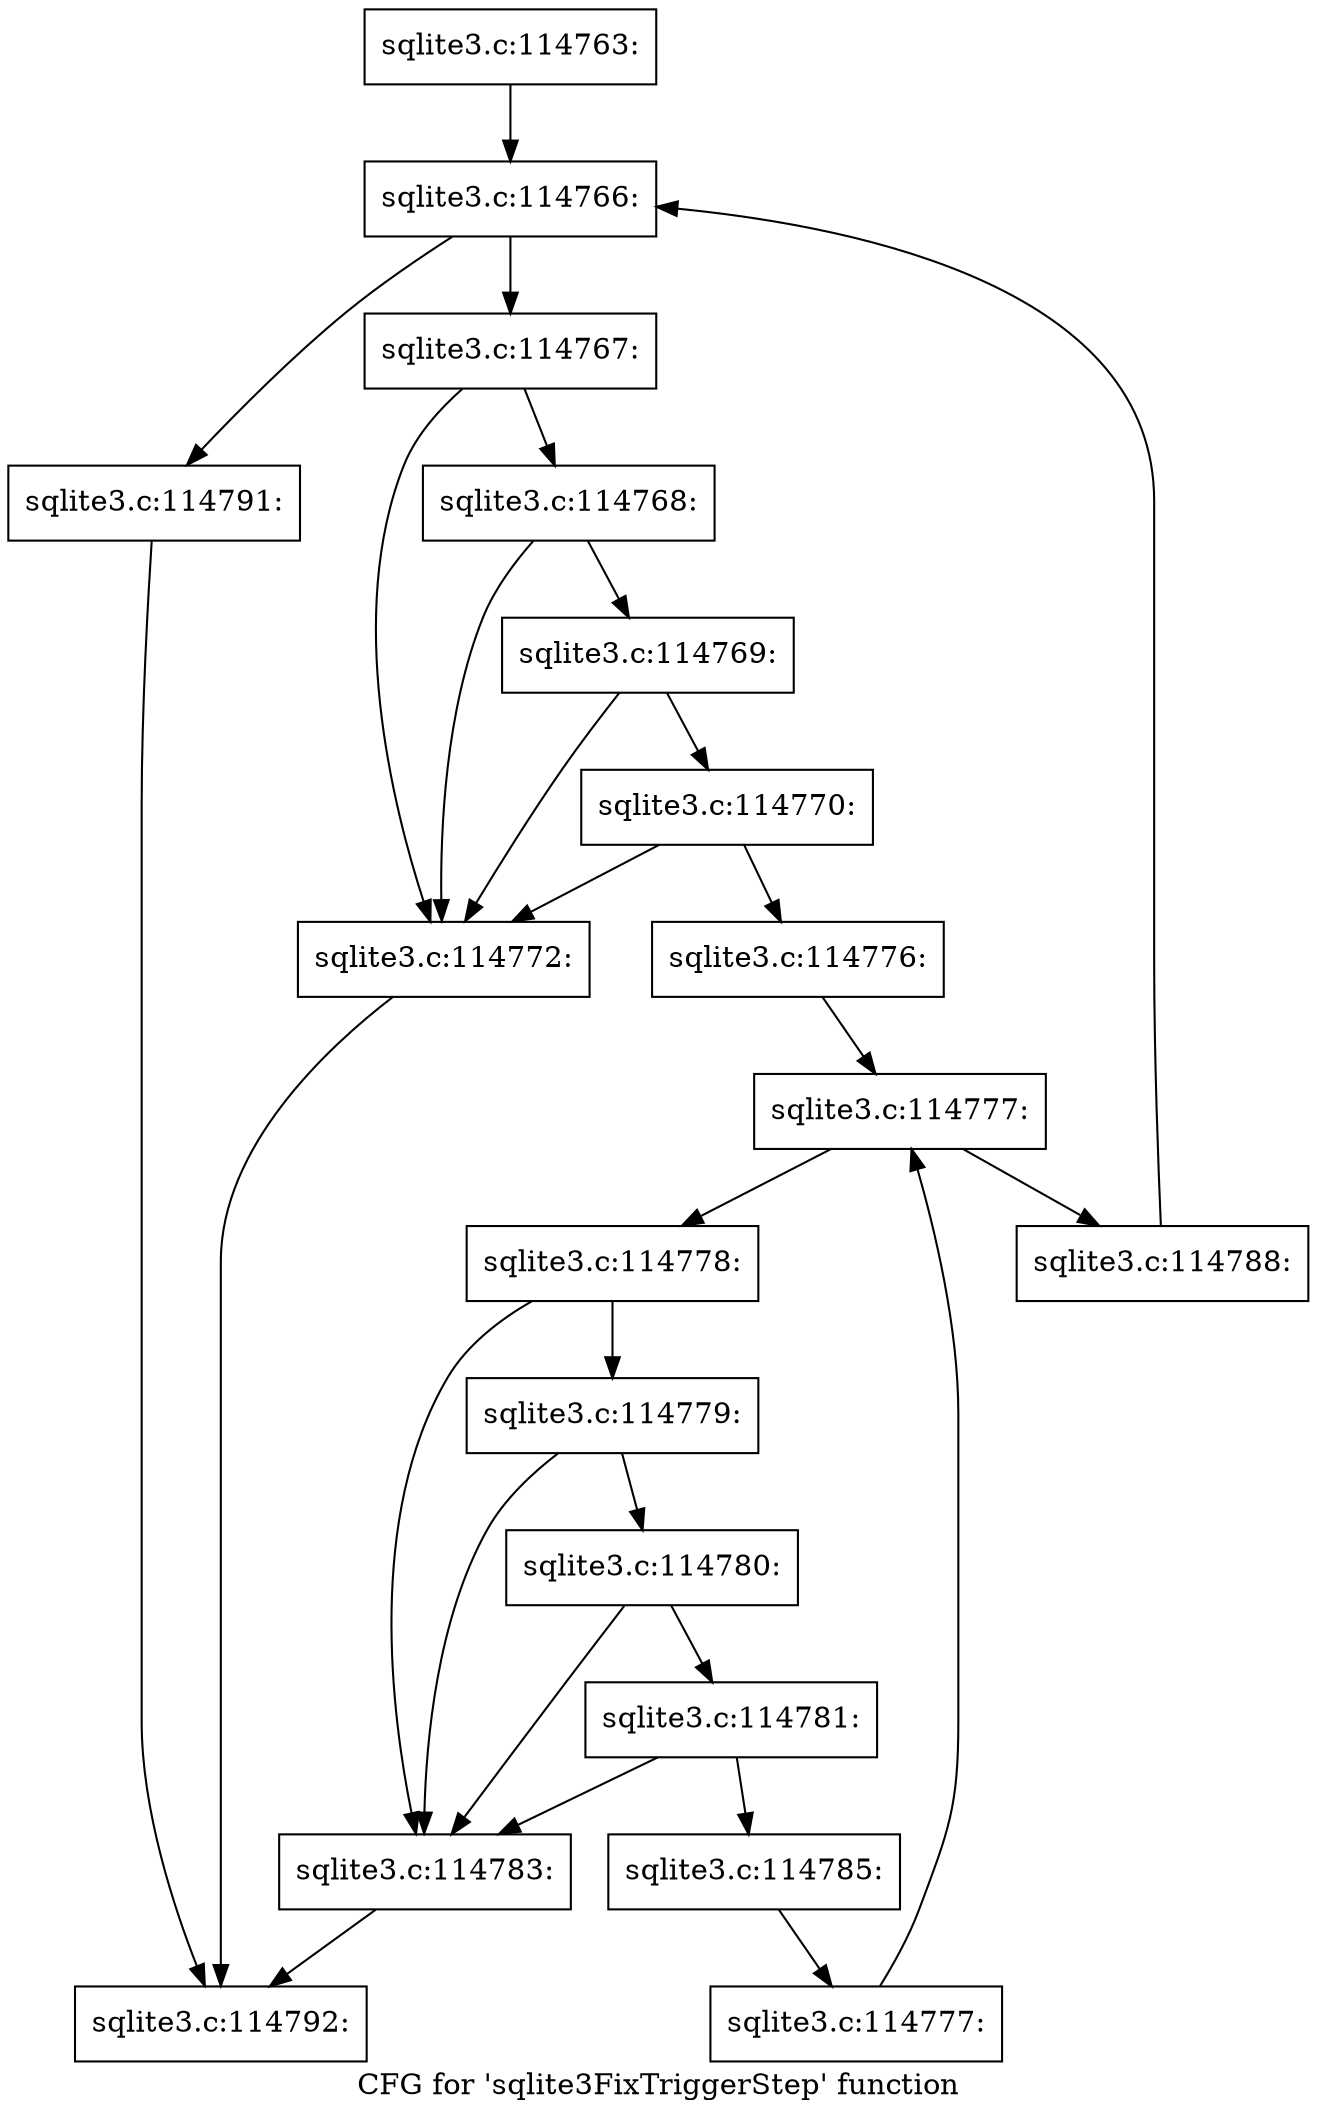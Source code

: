digraph "CFG for 'sqlite3FixTriggerStep' function" {
	label="CFG for 'sqlite3FixTriggerStep' function";

	Node0x55c0fa246550 [shape=record,label="{sqlite3.c:114763:}"];
	Node0x55c0fa246550 -> Node0x55c0fa249100;
	Node0x55c0fa249100 [shape=record,label="{sqlite3.c:114766:}"];
	Node0x55c0fa249100 -> Node0x55c0fa255220;
	Node0x55c0fa249100 -> Node0x55c0fa254f10;
	Node0x55c0fa255220 [shape=record,label="{sqlite3.c:114767:}"];
	Node0x55c0fa255220 -> Node0x55c0fa2557a0;
	Node0x55c0fa255220 -> Node0x55c0fa255940;
	Node0x55c0fa255940 [shape=record,label="{sqlite3.c:114768:}"];
	Node0x55c0fa255940 -> Node0x55c0fa2557a0;
	Node0x55c0fa255940 -> Node0x55c0fa2558c0;
	Node0x55c0fa2558c0 [shape=record,label="{sqlite3.c:114769:}"];
	Node0x55c0fa2558c0 -> Node0x55c0fa2557a0;
	Node0x55c0fa2558c0 -> Node0x55c0fa255840;
	Node0x55c0fa255840 [shape=record,label="{sqlite3.c:114770:}"];
	Node0x55c0fa255840 -> Node0x55c0fa2557a0;
	Node0x55c0fa255840 -> Node0x55c0fa2557f0;
	Node0x55c0fa2557a0 [shape=record,label="{sqlite3.c:114772:}"];
	Node0x55c0fa2557a0 -> Node0x55c0fa2467e0;
	Node0x55c0fa2557f0 [shape=record,label="{sqlite3.c:114776:}"];
	Node0x55c0fa2557f0 -> Node0x55c0fa257a00;
	Node0x55c0fa257a00 [shape=record,label="{sqlite3.c:114777:}"];
	Node0x55c0fa257a00 -> Node0x55c0fa257c20;
	Node0x55c0fa257a00 -> Node0x55c0fa257680;
	Node0x55c0fa257c20 [shape=record,label="{sqlite3.c:114778:}"];
	Node0x55c0fa257c20 -> Node0x55c0fa257f60;
	Node0x55c0fa257c20 -> Node0x55c0fa258100;
	Node0x55c0fa258100 [shape=record,label="{sqlite3.c:114779:}"];
	Node0x55c0fa258100 -> Node0x55c0fa257f60;
	Node0x55c0fa258100 -> Node0x55c0fa258080;
	Node0x55c0fa258080 [shape=record,label="{sqlite3.c:114780:}"];
	Node0x55c0fa258080 -> Node0x55c0fa257f60;
	Node0x55c0fa258080 -> Node0x55c0fa258000;
	Node0x55c0fa258000 [shape=record,label="{sqlite3.c:114781:}"];
	Node0x55c0fa258000 -> Node0x55c0fa257f60;
	Node0x55c0fa258000 -> Node0x55c0fa257fb0;
	Node0x55c0fa257f60 [shape=record,label="{sqlite3.c:114783:}"];
	Node0x55c0fa257f60 -> Node0x55c0fa2467e0;
	Node0x55c0fa257fb0 [shape=record,label="{sqlite3.c:114785:}"];
	Node0x55c0fa257fb0 -> Node0x55c0fa257b90;
	Node0x55c0fa257b90 [shape=record,label="{sqlite3.c:114777:}"];
	Node0x55c0fa257b90 -> Node0x55c0fa257a00;
	Node0x55c0fa257680 [shape=record,label="{sqlite3.c:114788:}"];
	Node0x55c0fa257680 -> Node0x55c0fa249100;
	Node0x55c0fa254f10 [shape=record,label="{sqlite3.c:114791:}"];
	Node0x55c0fa254f10 -> Node0x55c0fa2467e0;
	Node0x55c0fa2467e0 [shape=record,label="{sqlite3.c:114792:}"];
}
